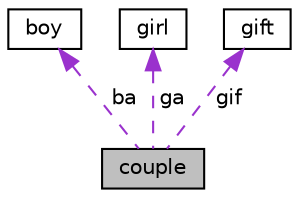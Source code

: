 digraph "couple"
{
  edge [fontname="Helvetica",fontsize="10",labelfontname="Helvetica",labelfontsize="10"];
  node [fontname="Helvetica",fontsize="10",shape=record];
  Node1 [label="couple",height=0.2,width=0.4,color="black", fillcolor="grey75", style="filled", fontcolor="black"];
  Node2 -> Node1 [dir="back",color="darkorchid3",fontsize="10",style="dashed",label=" ba" ,fontname="Helvetica"];
  Node2 [label="boy",height=0.2,width=0.4,color="black", fillcolor="white", style="filled",URL="$classboy.html",tooltip="BOY CLASS Contains attributes of boys Attributes like: Name,Intelligence Level,Status(Preference),Attractiveness,budget,Minimum Attraction for girl, Happiness, Relationship status(single/committed) "];
  Node3 -> Node1 [dir="back",color="darkorchid3",fontsize="10",style="dashed",label=" ga" ,fontname="Helvetica"];
  Node3 [label="girl",height=0.2,width=0.4,color="black", fillcolor="white", style="filled",URL="$classgirl.html",tooltip="GIRL CLASS Contains attributes of girls Attributes like: Name,Intelligence,Attractiveness,maintenance budget,criteria to choose boy, Happiness, Type of girl, Relationship status(single/committed) "];
  Node4 -> Node1 [dir="back",color="darkorchid3",fontsize="10",style="dashed",label=" gif" ,fontname="Helvetica"];
  Node4 [label="gift",height=0.2,width=0.4,color="black", fillcolor="white", style="filled",URL="$classgift.html",tooltip="GIFT CLASS Contains all attributes and functions of gifts. "];
}
